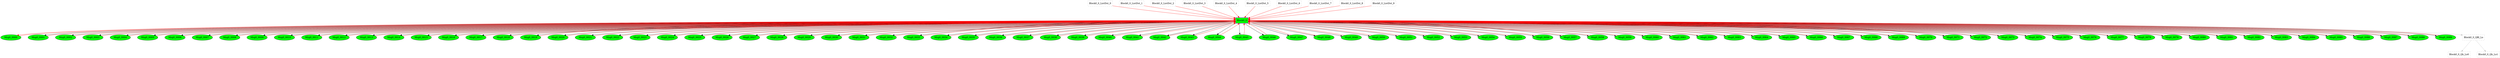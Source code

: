 digraph G {
graph [root="Demo",rankdir   = TB, nodesep           = 0.6, mindist     = 1.0, ranksep = 1.0, overlap = false]
node [style     = "filled", fillcolor = "white", color = "black"]
Block0_0[cpu="0", flags="0x0010a107", type="block", tperiod="100000000", pattern="AltDest0090", patentry="true", patexit="true", beamproc="undefined", bpentry="false", bpexit="false", qlo="true", qhi="false", qil="false", shape     = "rectangle", fillcolor = "green", penwidth=2, color = "darkorange3", penwidth=2, color = "purple"];
Msg0_0000[cpu="0", flags="0x00000102", type="tmsg", toffs="0", pattern="AltDest0090", patentry="false", patexit="false", beamproc="undefined", bpentry="false", bpexit="false", fid="1", gid="0", evtno="0", beamin="0", bpcstart="0", sid="0", bpid="0", reqnobeam="0", vacc="0", id="0x1000000000000000", par="0x0000000000000000", tef="0", shape     = "oval", fillcolor = "green"];
Msg0_0001[cpu="0", flags="0x00000102", type="tmsg", toffs="1111111", pattern="AltDest0090", patentry="false", patexit="false", beamproc="undefined", bpentry="false", bpexit="false", fid="1", gid="0", evtno="1", beamin="0", bpcstart="0", sid="0", bpid="0", reqnobeam="0", vacc="0", id="0x1000001000000000", par="0x0000000000000001", tef="0", shape     = "oval", fillcolor = "green"];
Msg0_0002[cpu="0", flags="0x00000102", type="tmsg", toffs="2222222", pattern="AltDest0090", patentry="false", patexit="false", beamproc="undefined", bpentry="false", bpexit="false", fid="1", gid="0", evtno="2", beamin="0", bpcstart="0", sid="0", bpid="0", reqnobeam="0", vacc="0", id="0x1000002000000000", par="0x0000000000000002", tef="0", shape     = "oval", fillcolor = "green"];
Msg0_0003[cpu="0", flags="0x00000102", type="tmsg", toffs="3333333", pattern="AltDest0090", patentry="false", patexit="false", beamproc="undefined", bpentry="false", bpexit="false", fid="1", gid="0", evtno="3", beamin="0", bpcstart="0", sid="0", bpid="0", reqnobeam="0", vacc="0", id="0x1000003000000000", par="0x0000000000000003", tef="0", shape     = "oval", fillcolor = "green"];
Msg0_0004[cpu="0", flags="0x00000102", type="tmsg", toffs="4444444", pattern="AltDest0090", patentry="false", patexit="false", beamproc="undefined", bpentry="false", bpexit="false", fid="1", gid="0", evtno="4", beamin="0", bpcstart="0", sid="0", bpid="0", reqnobeam="0", vacc="0", id="0x1000004000000000", par="0x0000000000000004", tef="0", shape     = "oval", fillcolor = "green"];
Msg0_0005[cpu="0", flags="0x00000102", type="tmsg", toffs="5555555", pattern="AltDest0090", patentry="false", patexit="false", beamproc="undefined", bpentry="false", bpexit="false", fid="1", gid="0", evtno="5", beamin="0", bpcstart="0", sid="0", bpid="0", reqnobeam="0", vacc="0", id="0x1000005000000000", par="0x0000000000000005", tef="0", shape     = "oval", fillcolor = "green"];
Msg0_0006[cpu="0", flags="0x00000102", type="tmsg", toffs="6666666", pattern="AltDest0090", patentry="false", patexit="false", beamproc="undefined", bpentry="false", bpexit="false", fid="1", gid="0", evtno="6", beamin="0", bpcstart="0", sid="0", bpid="0", reqnobeam="0", vacc="0", id="0x1000006000000000", par="0x0000000000000006", tef="0", shape     = "oval", fillcolor = "green"];
Msg0_0007[cpu="0", flags="0x00000102", type="tmsg", toffs="7777777", pattern="AltDest0090", patentry="false", patexit="false", beamproc="undefined", bpentry="false", bpexit="false", fid="1", gid="0", evtno="7", beamin="0", bpcstart="0", sid="0", bpid="0", reqnobeam="0", vacc="0", id="0x1000007000000000", par="0x0000000000000007", tef="0", shape     = "oval", fillcolor = "green"];
Msg0_0008[cpu="0", flags="0x00000102", type="tmsg", toffs="8888888", pattern="AltDest0090", patentry="false", patexit="false", beamproc="undefined", bpentry="false", bpexit="false", fid="1", gid="0", evtno="8", beamin="0", bpcstart="0", sid="0", bpid="0", reqnobeam="0", vacc="0", id="0x1000008000000000", par="0x0000000000000008", tef="0", shape     = "oval", fillcolor = "green"];
Msg0_0009[cpu="0", flags="0x00000102", type="tmsg", toffs="9999999", pattern="AltDest0090", patentry="false", patexit="false", beamproc="undefined", bpentry="false", bpexit="false", fid="1", gid="0", evtno="9", beamin="0", bpcstart="0", sid="0", bpid="0", reqnobeam="0", vacc="0", id="0x1000009000000000", par="0x0000000000000009", tef="0", shape     = "oval", fillcolor = "green"];
Msg0_0010[cpu="0", flags="0x00000102", type="tmsg", toffs="11111110", pattern="AltDest0090", patentry="false", patexit="false", beamproc="undefined", bpentry="false", bpexit="false", fid="1", gid="0", evtno="10", beamin="0", bpcstart="0", sid="0", bpid="0", reqnobeam="0", vacc="0", id="0x100000a000000000", par="0x000000000000000a", tef="0", shape     = "oval", fillcolor = "green"];
Msg0_0011[cpu="0", flags="0x00000102", type="tmsg", toffs="12222221", pattern="AltDest0090", patentry="false", patexit="false", beamproc="undefined", bpentry="false", bpexit="false", fid="1", gid="0", evtno="11", beamin="0", bpcstart="0", sid="0", bpid="0", reqnobeam="0", vacc="0", id="0x100000b000000000", par="0x000000000000000b", tef="0", shape     = "oval", fillcolor = "green"];
Msg0_0012[cpu="0", flags="0x00000102", type="tmsg", toffs="13333332", pattern="AltDest0090", patentry="false", patexit="false", beamproc="undefined", bpentry="false", bpexit="false", fid="1", gid="0", evtno="12", beamin="0", bpcstart="0", sid="0", bpid="0", reqnobeam="0", vacc="0", id="0x100000c000000000", par="0x000000000000000c", tef="0", shape     = "oval", fillcolor = "green"];
Msg0_0013[cpu="0", flags="0x00000102", type="tmsg", toffs="14444443", pattern="AltDest0090", patentry="false", patexit="false", beamproc="undefined", bpentry="false", bpexit="false", fid="1", gid="0", evtno="13", beamin="0", bpcstart="0", sid="0", bpid="0", reqnobeam="0", vacc="0", id="0x100000d000000000", par="0x000000000000000d", tef="0", shape     = "oval", fillcolor = "green"];
Msg0_0014[cpu="0", flags="0x00000102", type="tmsg", toffs="15555554", pattern="AltDest0090", patentry="false", patexit="false", beamproc="undefined", bpentry="false", bpexit="false", fid="1", gid="0", evtno="14", beamin="0", bpcstart="0", sid="0", bpid="0", reqnobeam="0", vacc="0", id="0x100000e000000000", par="0x000000000000000e", tef="0", shape     = "oval", fillcolor = "green"];
Msg0_0015[cpu="0", flags="0x00000102", type="tmsg", toffs="16666665", pattern="AltDest0090", patentry="false", patexit="false", beamproc="undefined", bpentry="false", bpexit="false", fid="1", gid="0", evtno="15", beamin="0", bpcstart="0", sid="0", bpid="0", reqnobeam="0", vacc="0", id="0x100000f000000000", par="0x000000000000000f", tef="0", shape     = "oval", fillcolor = "green"];
Msg0_0016[cpu="0", flags="0x00000102", type="tmsg", toffs="17777776", pattern="AltDest0090", patentry="false", patexit="false", beamproc="undefined", bpentry="false", bpexit="false", fid="1", gid="0", evtno="16", beamin="0", bpcstart="0", sid="0", bpid="0", reqnobeam="0", vacc="0", id="0x1000010000000000", par="0x0000000000000010", tef="0", shape     = "oval", fillcolor = "green"];
Msg0_0017[cpu="0", flags="0x00000102", type="tmsg", toffs="18888887", pattern="AltDest0090", patentry="false", patexit="false", beamproc="undefined", bpentry="false", bpexit="false", fid="1", gid="0", evtno="17", beamin="0", bpcstart="0", sid="0", bpid="0", reqnobeam="0", vacc="0", id="0x1000011000000000", par="0x0000000000000011", tef="0", shape     = "oval", fillcolor = "green"];
Msg0_0018[cpu="0", flags="0x00000102", type="tmsg", toffs="19999998", pattern="AltDest0090", patentry="false", patexit="false", beamproc="undefined", bpentry="false", bpexit="false", fid="1", gid="0", evtno="18", beamin="0", bpcstart="0", sid="0", bpid="0", reqnobeam="0", vacc="0", id="0x1000012000000000", par="0x0000000000000012", tef="0", shape     = "oval", fillcolor = "green"];
Msg0_0019[cpu="0", flags="0x00000102", type="tmsg", toffs="21111109", pattern="AltDest0090", patentry="false", patexit="false", beamproc="undefined", bpentry="false", bpexit="false", fid="1", gid="0", evtno="19", beamin="0", bpcstart="0", sid="0", bpid="0", reqnobeam="0", vacc="0", id="0x1000013000000000", par="0x0000000000000013", tef="0", shape     = "oval", fillcolor = "green"];
Msg0_0020[cpu="0", flags="0x00000102", type="tmsg", toffs="22222220", pattern="AltDest0090", patentry="false", patexit="false", beamproc="undefined", bpentry="false", bpexit="false", fid="1", gid="0", evtno="20", beamin="0", bpcstart="0", sid="0", bpid="0", reqnobeam="0", vacc="0", id="0x1000014000000000", par="0x0000000000000014", tef="0", shape     = "oval", fillcolor = "green"];
Msg0_0021[cpu="0", flags="0x00000102", type="tmsg", toffs="23333331", pattern="AltDest0090", patentry="false", patexit="false", beamproc="undefined", bpentry="false", bpexit="false", fid="1", gid="0", evtno="21", beamin="0", bpcstart="0", sid="0", bpid="0", reqnobeam="0", vacc="0", id="0x1000015000000000", par="0x0000000000000015", tef="0", shape     = "oval", fillcolor = "green"];
Msg0_0022[cpu="0", flags="0x00000102", type="tmsg", toffs="24444442", pattern="AltDest0090", patentry="false", patexit="false", beamproc="undefined", bpentry="false", bpexit="false", fid="1", gid="0", evtno="22", beamin="0", bpcstart="0", sid="0", bpid="0", reqnobeam="0", vacc="0", id="0x1000016000000000", par="0x0000000000000016", tef="0", shape     = "oval", fillcolor = "green"];
Msg0_0023[cpu="0", flags="0x00000102", type="tmsg", toffs="25555553", pattern="AltDest0090", patentry="false", patexit="false", beamproc="undefined", bpentry="false", bpexit="false", fid="1", gid="0", evtno="23", beamin="0", bpcstart="0", sid="0", bpid="0", reqnobeam="0", vacc="0", id="0x1000017000000000", par="0x0000000000000017", tef="0", shape     = "oval", fillcolor = "green"];
Msg0_0024[cpu="0", flags="0x00000102", type="tmsg", toffs="26666664", pattern="AltDest0090", patentry="false", patexit="false", beamproc="undefined", bpentry="false", bpexit="false", fid="1", gid="0", evtno="24", beamin="0", bpcstart="0", sid="0", bpid="0", reqnobeam="0", vacc="0", id="0x1000018000000000", par="0x0000000000000018", tef="0", shape     = "oval", fillcolor = "green"];
Msg0_0025[cpu="0", flags="0x00000102", type="tmsg", toffs="27777775", pattern="AltDest0090", patentry="false", patexit="false", beamproc="undefined", bpentry="false", bpexit="false", fid="1", gid="0", evtno="25", beamin="0", bpcstart="0", sid="0", bpid="0", reqnobeam="0", vacc="0", id="0x1000019000000000", par="0x0000000000000019", tef="0", shape     = "oval", fillcolor = "green"];
Msg0_0026[cpu="0", flags="0x00000102", type="tmsg", toffs="28888886", pattern="AltDest0090", patentry="false", patexit="false", beamproc="undefined", bpentry="false", bpexit="false", fid="1", gid="0", evtno="26", beamin="0", bpcstart="0", sid="0", bpid="0", reqnobeam="0", vacc="0", id="0x100001a000000000", par="0x000000000000001a", tef="0", shape     = "oval", fillcolor = "green"];
Msg0_0027[cpu="0", flags="0x00000102", type="tmsg", toffs="29999997", pattern="AltDest0090", patentry="false", patexit="false", beamproc="undefined", bpentry="false", bpexit="false", fid="1", gid="0", evtno="27", beamin="0", bpcstart="0", sid="0", bpid="0", reqnobeam="0", vacc="0", id="0x100001b000000000", par="0x000000000000001b", tef="0", shape     = "oval", fillcolor = "green"];
Msg0_0028[cpu="0", flags="0x00000102", type="tmsg", toffs="31111108", pattern="AltDest0090", patentry="false", patexit="false", beamproc="undefined", bpentry="false", bpexit="false", fid="1", gid="0", evtno="28", beamin="0", bpcstart="0", sid="0", bpid="0", reqnobeam="0", vacc="0", id="0x100001c000000000", par="0x000000000000001c", tef="0", shape     = "oval", fillcolor = "green"];
Msg0_0029[cpu="0", flags="0x00000102", type="tmsg", toffs="32222219", pattern="AltDest0090", patentry="false", patexit="false", beamproc="undefined", bpentry="false", bpexit="false", fid="1", gid="0", evtno="29", beamin="0", bpcstart="0", sid="0", bpid="0", reqnobeam="0", vacc="0", id="0x100001d000000000", par="0x000000000000001d", tef="0", shape     = "oval", fillcolor = "green"];
Msg0_0030[cpu="0", flags="0x00000102", type="tmsg", toffs="33333330", pattern="AltDest0090", patentry="false", patexit="false", beamproc="undefined", bpentry="false", bpexit="false", fid="1", gid="0", evtno="30", beamin="0", bpcstart="0", sid="0", bpid="0", reqnobeam="0", vacc="0", id="0x100001e000000000", par="0x000000000000001e", tef="0", shape     = "oval", fillcolor = "green"];
Msg0_0031[cpu="0", flags="0x00000102", type="tmsg", toffs="34444441", pattern="AltDest0090", patentry="false", patexit="false", beamproc="undefined", bpentry="false", bpexit="false", fid="1", gid="0", evtno="31", beamin="0", bpcstart="0", sid="0", bpid="0", reqnobeam="0", vacc="0", id="0x100001f000000000", par="0x000000000000001f", tef="0", shape     = "oval", fillcolor = "green"];
Msg0_0032[cpu="0", flags="0x00000102", type="tmsg", toffs="35555552", pattern="AltDest0090", patentry="false", patexit="false", beamproc="undefined", bpentry="false", bpexit="false", fid="1", gid="0", evtno="32", beamin="0", bpcstart="0", sid="0", bpid="0", reqnobeam="0", vacc="0", id="0x1000020000000000", par="0x0000000000000020", tef="0", shape     = "oval", fillcolor = "green"];
Msg0_0033[cpu="0", flags="0x00000102", type="tmsg", toffs="36666663", pattern="AltDest0090", patentry="false", patexit="false", beamproc="undefined", bpentry="false", bpexit="false", fid="1", gid="0", evtno="33", beamin="0", bpcstart="0", sid="0", bpid="0", reqnobeam="0", vacc="0", id="0x1000021000000000", par="0x0000000000000021", tef="0", shape     = "oval", fillcolor = "green"];
Msg0_0034[cpu="0", flags="0x00000102", type="tmsg", toffs="37777774", pattern="AltDest0090", patentry="false", patexit="false", beamproc="undefined", bpentry="false", bpexit="false", fid="1", gid="0", evtno="34", beamin="0", bpcstart="0", sid="0", bpid="0", reqnobeam="0", vacc="0", id="0x1000022000000000", par="0x0000000000000022", tef="0", shape     = "oval", fillcolor = "green"];
Msg0_0035[cpu="0", flags="0x00000102", type="tmsg", toffs="38888885", pattern="AltDest0090", patentry="false", patexit="false", beamproc="undefined", bpentry="false", bpexit="false", fid="1", gid="0", evtno="35", beamin="0", bpcstart="0", sid="0", bpid="0", reqnobeam="0", vacc="0", id="0x1000023000000000", par="0x0000000000000023", tef="0", shape     = "oval", fillcolor = "green"];
Msg0_0036[cpu="0", flags="0x00000102", type="tmsg", toffs="39999996", pattern="AltDest0090", patentry="false", patexit="false", beamproc="undefined", bpentry="false", bpexit="false", fid="1", gid="0", evtno="36", beamin="0", bpcstart="0", sid="0", bpid="0", reqnobeam="0", vacc="0", id="0x1000024000000000", par="0x0000000000000024", tef="0", shape     = "oval", fillcolor = "green"];
Msg0_0037[cpu="0", flags="0x00000102", type="tmsg", toffs="41111107", pattern="AltDest0090", patentry="false", patexit="false", beamproc="undefined", bpentry="false", bpexit="false", fid="1", gid="0", evtno="37", beamin="0", bpcstart="0", sid="0", bpid="0", reqnobeam="0", vacc="0", id="0x1000025000000000", par="0x0000000000000025", tef="0", shape     = "oval", fillcolor = "green"];
Msg0_0038[cpu="0", flags="0x00000102", type="tmsg", toffs="42222218", pattern="AltDest0090", patentry="false", patexit="false", beamproc="undefined", bpentry="false", bpexit="false", fid="1", gid="0", evtno="38", beamin="0", bpcstart="0", sid="0", bpid="0", reqnobeam="0", vacc="0", id="0x1000026000000000", par="0x0000000000000026", tef="0", shape     = "oval", fillcolor = "green"];
Msg0_0039[cpu="0", flags="0x00000102", type="tmsg", toffs="43333329", pattern="AltDest0090", patentry="false", patexit="false", beamproc="undefined", bpentry="false", bpexit="false", fid="1", gid="0", evtno="39", beamin="0", bpcstart="0", sid="0", bpid="0", reqnobeam="0", vacc="0", id="0x1000027000000000", par="0x0000000000000027", tef="0", shape     = "oval", fillcolor = "green"];
Msg0_0040[cpu="0", flags="0x00000102", type="tmsg", toffs="44444440", pattern="AltDest0090", patentry="false", patexit="false", beamproc="undefined", bpentry="false", bpexit="false", fid="1", gid="0", evtno="40", beamin="0", bpcstart="0", sid="0", bpid="0", reqnobeam="0", vacc="0", id="0x1000028000000000", par="0x0000000000000028", tef="0", shape     = "oval", fillcolor = "green"];
Msg0_0041[cpu="0", flags="0x00000102", type="tmsg", toffs="45555551", pattern="AltDest0090", patentry="false", patexit="false", beamproc="undefined", bpentry="false", bpexit="false", fid="1", gid="0", evtno="41", beamin="0", bpcstart="0", sid="0", bpid="0", reqnobeam="0", vacc="0", id="0x1000029000000000", par="0x0000000000000029", tef="0", shape     = "oval", fillcolor = "green"];
Msg0_0042[cpu="0", flags="0x00000102", type="tmsg", toffs="46666662", pattern="AltDest0090", patentry="false", patexit="false", beamproc="undefined", bpentry="false", bpexit="false", fid="1", gid="0", evtno="42", beamin="0", bpcstart="0", sid="0", bpid="0", reqnobeam="0", vacc="0", id="0x100002a000000000", par="0x000000000000002a", tef="0", shape     = "oval", fillcolor = "green"];
Msg0_0043[cpu="0", flags="0x00000102", type="tmsg", toffs="47777773", pattern="AltDest0090", patentry="false", patexit="false", beamproc="undefined", bpentry="false", bpexit="false", fid="1", gid="0", evtno="43", beamin="0", bpcstart="0", sid="0", bpid="0", reqnobeam="0", vacc="0", id="0x100002b000000000", par="0x000000000000002b", tef="0", shape     = "oval", fillcolor = "green"];
Msg0_0044[cpu="0", flags="0x00000102", type="tmsg", toffs="48888884", pattern="AltDest0090", patentry="false", patexit="false", beamproc="undefined", bpentry="false", bpexit="false", fid="1", gid="0", evtno="44", beamin="0", bpcstart="0", sid="0", bpid="0", reqnobeam="0", vacc="0", id="0x100002c000000000", par="0x000000000000002c", tef="0", shape     = "oval", fillcolor = "green"];
Msg0_0045[cpu="0", flags="0x00000102", type="tmsg", toffs="49999995", pattern="AltDest0090", patentry="false", patexit="false", beamproc="undefined", bpentry="false", bpexit="false", fid="1", gid="0", evtno="45", beamin="0", bpcstart="0", sid="0", bpid="0", reqnobeam="0", vacc="0", id="0x100002d000000000", par="0x000000000000002d", tef="0", shape     = "oval", fillcolor = "green"];
Msg0_0046[cpu="0", flags="0x00000102", type="tmsg", toffs="51111106", pattern="AltDest0090", patentry="false", patexit="false", beamproc="undefined", bpentry="false", bpexit="false", fid="1", gid="0", evtno="46", beamin="0", bpcstart="0", sid="0", bpid="0", reqnobeam="0", vacc="0", id="0x100002e000000000", par="0x000000000000002e", tef="0", shape     = "oval", fillcolor = "green"];
Msg0_0047[cpu="0", flags="0x00000102", type="tmsg", toffs="52222217", pattern="AltDest0090", patentry="false", patexit="false", beamproc="undefined", bpentry="false", bpexit="false", fid="1", gid="0", evtno="47", beamin="0", bpcstart="0", sid="0", bpid="0", reqnobeam="0", vacc="0", id="0x100002f000000000", par="0x000000000000002f", tef="0", shape     = "oval", fillcolor = "green"];
Msg0_0048[cpu="0", flags="0x00000102", type="tmsg", toffs="53333328", pattern="AltDest0090", patentry="false", patexit="false", beamproc="undefined", bpentry="false", bpexit="false", fid="1", gid="0", evtno="48", beamin="0", bpcstart="0", sid="0", bpid="0", reqnobeam="0", vacc="0", id="0x1000030000000000", par="0x0000000000000030", tef="0", shape     = "oval", fillcolor = "green"];
Msg0_0049[cpu="0", flags="0x00000102", type="tmsg", toffs="54444439", pattern="AltDest0090", patentry="false", patexit="false", beamproc="undefined", bpentry="false", bpexit="false", fid="1", gid="0", evtno="49", beamin="0", bpcstart="0", sid="0", bpid="0", reqnobeam="0", vacc="0", id="0x1000031000000000", par="0x0000000000000031", tef="0", shape     = "oval", fillcolor = "green"];
Msg0_0050[cpu="0", flags="0x00000102", type="tmsg", toffs="55555550", pattern="AltDest0090", patentry="false", patexit="false", beamproc="undefined", bpentry="false", bpexit="false", fid="1", gid="0", evtno="50", beamin="0", bpcstart="0", sid="0", bpid="0", reqnobeam="0", vacc="0", id="0x1000032000000000", par="0x0000000000000032", tef="0", shape     = "oval", fillcolor = "green"];
Msg0_0051[cpu="0", flags="0x00000102", type="tmsg", toffs="56666661", pattern="AltDest0090", patentry="false", patexit="false", beamproc="undefined", bpentry="false", bpexit="false", fid="1", gid="0", evtno="51", beamin="0", bpcstart="0", sid="0", bpid="0", reqnobeam="0", vacc="0", id="0x1000033000000000", par="0x0000000000000033", tef="0", shape     = "oval", fillcolor = "green"];
Msg0_0052[cpu="0", flags="0x00000102", type="tmsg", toffs="57777772", pattern="AltDest0090", patentry="false", patexit="false", beamproc="undefined", bpentry="false", bpexit="false", fid="1", gid="0", evtno="52", beamin="0", bpcstart="0", sid="0", bpid="0", reqnobeam="0", vacc="0", id="0x1000034000000000", par="0x0000000000000034", tef="0", shape     = "oval", fillcolor = "green"];
Msg0_0053[cpu="0", flags="0x00000102", type="tmsg", toffs="58888883", pattern="AltDest0090", patentry="false", patexit="false", beamproc="undefined", bpentry="false", bpexit="false", fid="1", gid="0", evtno="53", beamin="0", bpcstart="0", sid="0", bpid="0", reqnobeam="0", vacc="0", id="0x1000035000000000", par="0x0000000000000035", tef="0", shape     = "oval", fillcolor = "green"];
Msg0_0054[cpu="0", flags="0x00000102", type="tmsg", toffs="59999994", pattern="AltDest0090", patentry="false", patexit="false", beamproc="undefined", bpentry="false", bpexit="false", fid="1", gid="0", evtno="54", beamin="0", bpcstart="0", sid="0", bpid="0", reqnobeam="0", vacc="0", id="0x1000036000000000", par="0x0000000000000036", tef="0", shape     = "oval", fillcolor = "green"];
Msg0_0055[cpu="0", flags="0x00000102", type="tmsg", toffs="61111105", pattern="AltDest0090", patentry="false", patexit="false", beamproc="undefined", bpentry="false", bpexit="false", fid="1", gid="0", evtno="55", beamin="0", bpcstart="0", sid="0", bpid="0", reqnobeam="0", vacc="0", id="0x1000037000000000", par="0x0000000000000037", tef="0", shape     = "oval", fillcolor = "green"];
Msg0_0056[cpu="0", flags="0x00000102", type="tmsg", toffs="62222216", pattern="AltDest0090", patentry="false", patexit="false", beamproc="undefined", bpentry="false", bpexit="false", fid="1", gid="0", evtno="56", beamin="0", bpcstart="0", sid="0", bpid="0", reqnobeam="0", vacc="0", id="0x1000038000000000", par="0x0000000000000038", tef="0", shape     = "oval", fillcolor = "green"];
Msg0_0057[cpu="0", flags="0x00000102", type="tmsg", toffs="63333327", pattern="AltDest0090", patentry="false", patexit="false", beamproc="undefined", bpentry="false", bpexit="false", fid="1", gid="0", evtno="57", beamin="0", bpcstart="0", sid="0", bpid="0", reqnobeam="0", vacc="0", id="0x1000039000000000", par="0x0000000000000039", tef="0", shape     = "oval", fillcolor = "green"];
Msg0_0058[cpu="0", flags="0x00000102", type="tmsg", toffs="64444438", pattern="AltDest0090", patentry="false", patexit="false", beamproc="undefined", bpentry="false", bpexit="false", fid="1", gid="0", evtno="58", beamin="0", bpcstart="0", sid="0", bpid="0", reqnobeam="0", vacc="0", id="0x100003a000000000", par="0x000000000000003a", tef="0", shape     = "oval", fillcolor = "green"];
Msg0_0059[cpu="0", flags="0x00000102", type="tmsg", toffs="65555549", pattern="AltDest0090", patentry="false", patexit="false", beamproc="undefined", bpentry="false", bpexit="false", fid="1", gid="0", evtno="59", beamin="0", bpcstart="0", sid="0", bpid="0", reqnobeam="0", vacc="0", id="0x100003b000000000", par="0x000000000000003b", tef="0", shape     = "oval", fillcolor = "green"];
Msg0_0060[cpu="0", flags="0x00000102", type="tmsg", toffs="66666660", pattern="AltDest0090", patentry="false", patexit="false", beamproc="undefined", bpentry="false", bpexit="false", fid="1", gid="0", evtno="60", beamin="0", bpcstart="0", sid="0", bpid="0", reqnobeam="0", vacc="0", id="0x100003c000000000", par="0x000000000000003c", tef="0", shape     = "oval", fillcolor = "green"];
Msg0_0061[cpu="0", flags="0x00000102", type="tmsg", toffs="67777771", pattern="AltDest0090", patentry="false", patexit="false", beamproc="undefined", bpentry="false", bpexit="false", fid="1", gid="0", evtno="61", beamin="0", bpcstart="0", sid="0", bpid="0", reqnobeam="0", vacc="0", id="0x100003d000000000", par="0x000000000000003d", tef="0", shape     = "oval", fillcolor = "green"];
Msg0_0062[cpu="0", flags="0x00000102", type="tmsg", toffs="68888882", pattern="AltDest0090", patentry="false", patexit="false", beamproc="undefined", bpentry="false", bpexit="false", fid="1", gid="0", evtno="62", beamin="0", bpcstart="0", sid="0", bpid="0", reqnobeam="0", vacc="0", id="0x100003e000000000", par="0x000000000000003e", tef="0", shape     = "oval", fillcolor = "green"];
Msg0_0063[cpu="0", flags="0x00000102", type="tmsg", toffs="69999993", pattern="AltDest0090", patentry="false", patexit="false", beamproc="undefined", bpentry="false", bpexit="false", fid="1", gid="0", evtno="63", beamin="0", bpcstart="0", sid="0", bpid="0", reqnobeam="0", vacc="0", id="0x100003f000000000", par="0x000000000000003f", tef="0", shape     = "oval", fillcolor = "green"];
Msg0_0064[cpu="0", flags="0x00000102", type="tmsg", toffs="71111104", pattern="AltDest0090", patentry="false", patexit="false", beamproc="undefined", bpentry="false", bpexit="false", fid="1", gid="0", evtno="64", beamin="0", bpcstart="0", sid="0", bpid="0", reqnobeam="0", vacc="0", id="0x1000040000000000", par="0x0000000000000040", tef="0", shape     = "oval", fillcolor = "green"];
Msg0_0065[cpu="0", flags="0x00000102", type="tmsg", toffs="72222215", pattern="AltDest0090", patentry="false", patexit="false", beamproc="undefined", bpentry="false", bpexit="false", fid="1", gid="0", evtno="65", beamin="0", bpcstart="0", sid="0", bpid="0", reqnobeam="0", vacc="0", id="0x1000041000000000", par="0x0000000000000041", tef="0", shape     = "oval", fillcolor = "green"];
Msg0_0066[cpu="0", flags="0x00000102", type="tmsg", toffs="73333326", pattern="AltDest0090", patentry="false", patexit="false", beamproc="undefined", bpentry="false", bpexit="false", fid="1", gid="0", evtno="66", beamin="0", bpcstart="0", sid="0", bpid="0", reqnobeam="0", vacc="0", id="0x1000042000000000", par="0x0000000000000042", tef="0", shape     = "oval", fillcolor = "green"];
Msg0_0067[cpu="0", flags="0x00000102", type="tmsg", toffs="74444437", pattern="AltDest0090", patentry="false", patexit="false", beamproc="undefined", bpentry="false", bpexit="false", fid="1", gid="0", evtno="67", beamin="0", bpcstart="0", sid="0", bpid="0", reqnobeam="0", vacc="0", id="0x1000043000000000", par="0x0000000000000043", tef="0", shape     = "oval", fillcolor = "green"];
Msg0_0068[cpu="0", flags="0x00000102", type="tmsg", toffs="75555548", pattern="AltDest0090", patentry="false", patexit="false", beamproc="undefined", bpentry="false", bpexit="false", fid="1", gid="0", evtno="68", beamin="0", bpcstart="0", sid="0", bpid="0", reqnobeam="0", vacc="0", id="0x1000044000000000", par="0x0000000000000044", tef="0", shape     = "oval", fillcolor = "green"];
Msg0_0069[cpu="0", flags="0x00000102", type="tmsg", toffs="76666659", pattern="AltDest0090", patentry="false", patexit="false", beamproc="undefined", bpentry="false", bpexit="false", fid="1", gid="0", evtno="69", beamin="0", bpcstart="0", sid="0", bpid="0", reqnobeam="0", vacc="0", id="0x1000045000000000", par="0x0000000000000045", tef="0", shape     = "oval", fillcolor = "green"];
Msg0_0070[cpu="0", flags="0x00000102", type="tmsg", toffs="77777770", pattern="AltDest0090", patentry="false", patexit="false", beamproc="undefined", bpentry="false", bpexit="false", fid="1", gid="0", evtno="70", beamin="0", bpcstart="0", sid="0", bpid="0", reqnobeam="0", vacc="0", id="0x1000046000000000", par="0x0000000000000046", tef="0", shape     = "oval", fillcolor = "green"];
Msg0_0071[cpu="0", flags="0x00000102", type="tmsg", toffs="78888881", pattern="AltDest0090", patentry="false", patexit="false", beamproc="undefined", bpentry="false", bpexit="false", fid="1", gid="0", evtno="71", beamin="0", bpcstart="0", sid="0", bpid="0", reqnobeam="0", vacc="0", id="0x1000047000000000", par="0x0000000000000047", tef="0", shape     = "oval", fillcolor = "green"];
Msg0_0072[cpu="0", flags="0x00000102", type="tmsg", toffs="79999992", pattern="AltDest0090", patentry="false", patexit="false", beamproc="undefined", bpentry="false", bpexit="false", fid="1", gid="0", evtno="72", beamin="0", bpcstart="0", sid="0", bpid="0", reqnobeam="0", vacc="0", id="0x1000048000000000", par="0x0000000000000048", tef="0", shape     = "oval", fillcolor = "green"];
Msg0_0073[cpu="0", flags="0x00000102", type="tmsg", toffs="81111103", pattern="AltDest0090", patentry="false", patexit="false", beamproc="undefined", bpentry="false", bpexit="false", fid="1", gid="0", evtno="73", beamin="0", bpcstart="0", sid="0", bpid="0", reqnobeam="0", vacc="0", id="0x1000049000000000", par="0x0000000000000049", tef="0", shape     = "oval", fillcolor = "green"];
Msg0_0074[cpu="0", flags="0x00000102", type="tmsg", toffs="82222214", pattern="AltDest0090", patentry="false", patexit="false", beamproc="undefined", bpentry="false", bpexit="false", fid="1", gid="0", evtno="74", beamin="0", bpcstart="0", sid="0", bpid="0", reqnobeam="0", vacc="0", id="0x100004a000000000", par="0x000000000000004a", tef="0", shape     = "oval", fillcolor = "green"];
Msg0_0075[cpu="0", flags="0x00000102", type="tmsg", toffs="83333325", pattern="AltDest0090", patentry="false", patexit="false", beamproc="undefined", bpentry="false", bpexit="false", fid="1", gid="0", evtno="75", beamin="0", bpcstart="0", sid="0", bpid="0", reqnobeam="0", vacc="0", id="0x100004b000000000", par="0x000000000000004b", tef="0", shape     = "oval", fillcolor = "green"];
Msg0_0076[cpu="0", flags="0x00000102", type="tmsg", toffs="84444436", pattern="AltDest0090", patentry="false", patexit="false", beamproc="undefined", bpentry="false", bpexit="false", fid="1", gid="0", evtno="76", beamin="0", bpcstart="0", sid="0", bpid="0", reqnobeam="0", vacc="0", id="0x100004c000000000", par="0x000000000000004c", tef="0", shape     = "oval", fillcolor = "green"];
Msg0_0077[cpu="0", flags="0x00000102", type="tmsg", toffs="85555547", pattern="AltDest0090", patentry="false", patexit="false", beamproc="undefined", bpentry="false", bpexit="false", fid="1", gid="0", evtno="77", beamin="0", bpcstart="0", sid="0", bpid="0", reqnobeam="0", vacc="0", id="0x100004d000000000", par="0x000000000000004d", tef="0", shape     = "oval", fillcolor = "green"];
Msg0_0078[cpu="0", flags="0x00000102", type="tmsg", toffs="86666658", pattern="AltDest0090", patentry="false", patexit="false", beamproc="undefined", bpentry="false", bpexit="false", fid="1", gid="0", evtno="78", beamin="0", bpcstart="0", sid="0", bpid="0", reqnobeam="0", vacc="0", id="0x100004e000000000", par="0x000000000000004e", tef="0", shape     = "oval", fillcolor = "green"];
Msg0_0079[cpu="0", flags="0x00000102", type="tmsg", toffs="87777769", pattern="AltDest0090", patentry="false", patexit="false", beamproc="undefined", bpentry="false", bpexit="false", fid="1", gid="0", evtno="79", beamin="0", bpcstart="0", sid="0", bpid="0", reqnobeam="0", vacc="0", id="0x100004f000000000", par="0x000000000000004f", tef="0", shape     = "oval", fillcolor = "green"];
Msg0_0080[cpu="0", flags="0x00000102", type="tmsg", toffs="88888880", pattern="AltDest0090", patentry="false", patexit="false", beamproc="undefined", bpentry="false", bpexit="false", fid="1", gid="0", evtno="80", beamin="0", bpcstart="0", sid="0", bpid="0", reqnobeam="0", vacc="0", id="0x1000050000000000", par="0x0000000000000050", tef="0", shape     = "oval", fillcolor = "green"];
Msg0_0081[cpu="0", flags="0x00000102", type="tmsg", toffs="89999991", pattern="AltDest0090", patentry="false", patexit="false", beamproc="undefined", bpentry="false", bpexit="false", fid="1", gid="0", evtno="81", beamin="0", bpcstart="0", sid="0", bpid="0", reqnobeam="0", vacc="0", id="0x1000051000000000", par="0x0000000000000051", tef="0", shape     = "oval", fillcolor = "green"];
Msg0_0082[cpu="0", flags="0x00000102", type="tmsg", toffs="91111102", pattern="AltDest0090", patentry="false", patexit="false", beamproc="undefined", bpentry="false", bpexit="false", fid="1", gid="0", evtno="82", beamin="0", bpcstart="0", sid="0", bpid="0", reqnobeam="0", vacc="0", id="0x1000052000000000", par="0x0000000000000052", tef="0", shape     = "oval", fillcolor = "green"];
Msg0_0083[cpu="0", flags="0x00000102", type="tmsg", toffs="92222213", pattern="AltDest0090", patentry="false", patexit="false", beamproc="undefined", bpentry="false", bpexit="false", fid="1", gid="0", evtno="83", beamin="0", bpcstart="0", sid="0", bpid="0", reqnobeam="0", vacc="0", id="0x1000053000000000", par="0x0000000000000053", tef="0", shape     = "oval", fillcolor = "green"];
Msg0_0084[cpu="0", flags="0x00000102", type="tmsg", toffs="93333324", pattern="AltDest0090", patentry="false", patexit="false", beamproc="undefined", bpentry="false", bpexit="false", fid="1", gid="0", evtno="84", beamin="0", bpcstart="0", sid="0", bpid="0", reqnobeam="0", vacc="0", id="0x1000054000000000", par="0x0000000000000054", tef="0", shape     = "oval", fillcolor = "green"];
Msg0_0085[cpu="0", flags="0x00000102", type="tmsg", toffs="94444435", pattern="AltDest0090", patentry="false", patexit="false", beamproc="undefined", bpentry="false", bpexit="false", fid="1", gid="0", evtno="85", beamin="0", bpcstart="0", sid="0", bpid="0", reqnobeam="0", vacc="0", id="0x1000055000000000", par="0x0000000000000055", tef="0", shape     = "oval", fillcolor = "green"];
Msg0_0086[cpu="0", flags="0x00000102", type="tmsg", toffs="95555546", pattern="AltDest0090", patentry="false", patexit="false", beamproc="undefined", bpentry="false", bpexit="false", fid="1", gid="0", evtno="86", beamin="0", bpcstart="0", sid="0", bpid="0", reqnobeam="0", vacc="0", id="0x1000056000000000", par="0x0000000000000056", tef="0", shape     = "oval", fillcolor = "green"];
Msg0_0087[cpu="0", flags="0x00000102", type="tmsg", toffs="96666657", pattern="AltDest0090", patentry="false", patexit="false", beamproc="undefined", bpentry="false", bpexit="false", fid="1", gid="0", evtno="87", beamin="0", bpcstart="0", sid="0", bpid="0", reqnobeam="0", vacc="0", id="0x1000057000000000", par="0x0000000000000057", tef="0", shape     = "oval", fillcolor = "green"];
Msg0_0088[cpu="0", flags="0x00000102", type="tmsg", toffs="97777768", pattern="AltDest0090", patentry="false", patexit="false", beamproc="undefined", bpentry="false", bpexit="false", fid="1", gid="0", evtno="88", beamin="0", bpcstart="0", sid="0", bpid="0", reqnobeam="0", vacc="0", id="0x1000058000000000", par="0x0000000000000058", tef="0", shape     = "oval", fillcolor = "green"];
Msg0_0089[cpu="0", flags="0x00000102", type="tmsg", toffs="98888879", pattern="AltDest0090", patentry="false", patexit="false", beamproc="undefined", bpentry="false", bpexit="false", fid="1", gid="0", evtno="89", beamin="0", bpcstart="0", sid="0", bpid="0", reqnobeam="0", vacc="0", id="0x1000059000000000", par="0x0000000000000059", tef="0", shape     = "oval", fillcolor = "green"];
Block0_0_QBl_Lo[cpu="0", flags="0x00000009", type="qinfo", shape = "rectangle", color = "gray", style = "dashed, filled"];
Block0_0_Qb_Lo0[cpu="0", flags="0x0000000a", type="qbuf", shape = "rectangle", color = "gray", style = "dashed, filled"];
Block0_0_Qb_Lo1[cpu="0", flags="0x0000000a", type="qbuf", shape = "rectangle", color = "gray", style = "dashed, filled"];
Block0_0_ListDst_0[cpu="0", flags="0x0000000c", type="listdst", shape = "rectangle", color = "gray", style = "dashed, filled"];
Block0_0_ListDst_1[cpu="0", flags="0x0000000c", type="listdst", shape = "rectangle", color = "gray", style = "dashed, filled"];
Block0_0_ListDst_2[cpu="0", flags="0x0000000c", type="listdst", shape = "rectangle", color = "gray", style = "dashed, filled"];
Block0_0_ListDst_3[cpu="0", flags="0x0000000c", type="listdst", shape = "rectangle", color = "gray", style = "dashed, filled"];
Block0_0_ListDst_4[cpu="0", flags="0x0000000c", type="listdst", shape = "rectangle", color = "gray", style = "dashed, filled"];
Block0_0_ListDst_5[cpu="0", flags="0x0000000c", type="listdst", shape = "rectangle", color = "gray", style = "dashed, filled"];
Block0_0_ListDst_6[cpu="0", flags="0x0000000c", type="listdst", shape = "rectangle", color = "gray", style = "dashed, filled"];
Block0_0_ListDst_7[cpu="0", flags="0x0000000c", type="listdst", shape = "rectangle", color = "gray", style = "dashed, filled"];
Block0_0_ListDst_8[cpu="0", flags="0x0000000c", type="listdst", shape = "rectangle", color = "gray", style = "dashed, filled"];
Block0_0_ListDst_9[cpu="0", flags="0x0000000c", type="listdst", shape = "rectangle", color = "gray", style = "dashed, filled"];
Msg0_0089->Block0_0 [type="defdst", color = "red"];
Msg0_0088->Block0_0 [type="defdst", color = "red"];
Msg0_0021->Block0_0 [type="defdst", color = "red"];
Msg0_0087->Block0_0 [type="defdst", color = "red"];
Msg0_0020->Block0_0 [type="defdst", color = "red"];
Msg0_0086->Block0_0 [type="defdst", color = "red"];
Msg0_0004->Block0_0 [type="defdst", color = "red"];
Msg0_0085->Block0_0 [type="defdst", color = "red"];
Msg0_0007->Block0_0 [type="defdst", color = "red"];
Msg0_0084->Block0_0 [type="defdst", color = "red"];
Msg0_0005->Block0_0 [type="defdst", color = "red"];
Msg0_0082->Block0_0 [type="defdst", color = "red"];
Msg0_0081->Block0_0 [type="defdst", color = "red"];
Msg0_0003->Block0_0 [type="defdst", color = "red"];
Msg0_0080->Block0_0 [type="defdst", color = "red"];
Msg0_0051->Block0_0 [type="defdst", color = "red"];
Msg0_0079->Block0_0 [type="defdst", color = "red"];
Msg0_0039->Block0_0 [type="defdst", color = "red"];
Msg0_0050->Block0_0 [type="defdst", color = "red"];
Msg0_0078->Block0_0 [type="defdst", color = "red"];
Msg0_0075->Block0_0 [type="defdst", color = "red"];
Msg0_0074->Block0_0 [type="defdst", color = "red"];
Msg0_0073->Block0_0 [type="defdst", color = "red"];
Msg0_0072->Block0_0 [type="defdst", color = "red"];
Msg0_0059->Block0_0 [type="defdst", color = "red"];
Block0_0->Msg0_0000 [type="defdst", color = "red"];
Block0_0->Block0_0_QBl_Lo [type="priolo", color = "gray"];
Msg0_0071->Block0_0 [type="defdst", color = "red"];
Msg0_0069->Block0_0 [type="defdst", color = "red"];
Msg0_0068->Block0_0 [type="defdst", color = "red"];
Msg0_0076->Block0_0 [type="defdst", color = "red"];
Msg0_0065->Block0_0 [type="defdst", color = "red"];
Msg0_0064->Block0_0 [type="defdst", color = "red"];
Msg0_0063->Block0_0 [type="defdst", color = "red"];
Msg0_0062->Block0_0 [type="defdst", color = "red"];
Msg0_0061->Block0_0 [type="defdst", color = "red"];
Msg0_0060->Block0_0 [type="defdst", color = "red"];
Msg0_0056->Block0_0 [type="defdst", color = "red"];
Msg0_0055->Block0_0 [type="defdst", color = "red"];
Msg0_0045->Block0_0 [type="defdst", color = "red"];
Msg0_0000->Block0_0 [type="defdst", color = "red"];
Msg0_0028->Block0_0 [type="defdst", color = "red"];
Msg0_0002->Block0_0 [type="defdst", color = "red"];
Msg0_0083->Block0_0 [type="defdst", color = "red"];
Msg0_0001->Block0_0 [type="defdst", color = "red"];
Msg0_0008->Block0_0 [type="defdst", color = "red"];
Msg0_0049->Block0_0 [type="defdst", color = "red"];
Msg0_0038->Block0_0 [type="defdst", color = "red"];
Msg0_0053->Block0_0 [type="defdst", color = "red"];
Msg0_0016->Block0_0 [type="defdst", color = "red"];
Msg0_0014->Block0_0 [type="defdst", color = "red"];
Msg0_0006->Block0_0 [type="defdst", color = "red"];
Msg0_0027->Block0_0 [type="defdst", color = "red"];
Msg0_0048->Block0_0 [type="defdst", color = "red"];
Msg0_0017->Block0_0 [type="defdst", color = "red"];
Msg0_0047->Block0_0 [type="defdst", color = "red"];
Msg0_0066->Block0_0 [type="defdst", color = "red"];
Msg0_0058->Block0_0 [type="defdst", color = "red"];
Msg0_0070->Block0_0 [type="defdst", color = "red"];
Msg0_0044->Block0_0 [type="defdst", color = "red"];
Msg0_0009->Block0_0 [type="defdst", color = "red"];
Msg0_0067->Block0_0 [type="defdst", color = "red"];
Msg0_0077->Block0_0 [type="defdst", color = "red"];
Msg0_0010->Block0_0 [type="defdst", color = "red"];
Msg0_0011->Block0_0 [type="defdst", color = "red"];
Msg0_0012->Block0_0 [type="defdst", color = "red"];
Msg0_0013->Block0_0 [type="defdst", color = "red"];
Msg0_0015->Block0_0 [type="defdst", color = "red"];
Msg0_0022->Block0_0 [type="defdst", color = "red"];
Msg0_0034->Block0_0 [type="defdst", color = "red"];
Msg0_0023->Block0_0 [type="defdst", color = "red"];
Msg0_0030->Block0_0 [type="defdst", color = "red"];
Msg0_0024->Block0_0 [type="defdst", color = "red"];
Msg0_0037->Block0_0 [type="defdst", color = "red"];
Msg0_0052->Block0_0 [type="defdst", color = "red"];
Msg0_0025->Block0_0 [type="defdst", color = "red"];
Msg0_0036->Block0_0 [type="defdst", color = "red"];
Msg0_0041->Block0_0 [type="defdst", color = "red"];
Msg0_0026->Block0_0 [type="defdst", color = "red"];
Msg0_0046->Block0_0 [type="defdst", color = "red"];
Msg0_0033->Block0_0 [type="defdst", color = "red"];
Msg0_0029->Block0_0 [type="defdst", color = "red"];
Msg0_0031->Block0_0 [type="defdst", color = "red"];
Msg0_0032->Block0_0 [type="defdst", color = "red"];
Msg0_0035->Block0_0 [type="defdst", color = "red"];
Msg0_0018->Block0_0 [type="defdst", color = "red"];
Msg0_0019->Block0_0 [type="defdst", color = "red"];
Msg0_0057->Block0_0 [type="defdst", color = "red"];
Msg0_0054->Block0_0 [type="defdst", color = "red"];
Msg0_0040->Block0_0 [type="defdst", color = "red"];
Msg0_0042->Block0_0 [type="defdst", color = "red"];
Msg0_0043->Block0_0 [type="defdst", color = "red"];
Block0_0_ListDst_4->Block0_0 [type="defdst", color = "red"];
Block0_0->Msg0_0037 [type="altdst", color = "black"];
Block0_0->Msg0_0038 [type="altdst", color = "black"];
Block0_0->Msg0_0039 [type="altdst", color = "black"];
Block0_0->Msg0_0040 [type="altdst", color = "black"];
Block0_0->Msg0_0041 [type="altdst", color = "black"];
Block0_0->Msg0_0042 [type="altdst", color = "black"];
Block0_0->Msg0_0043 [type="altdst", color = "black"];
Block0_0->Msg0_0044 [type="altdst", color = "black"];
Block0_0->Msg0_0045 [type="altdst", color = "black"];
Block0_0_ListDst_7->Block0_0 [type="defdst", color = "red"];
Block0_0->Msg0_0064 [type="altdst", color = "black"];
Block0_0->Msg0_0065 [type="altdst", color = "black"];
Block0_0->Msg0_0066 [type="altdst", color = "black"];
Block0_0->Msg0_0067 [type="altdst", color = "black"];
Block0_0->Msg0_0068 [type="altdst", color = "black"];
Block0_0->Msg0_0069 [type="altdst", color = "black"];
Block0_0->Msg0_0070 [type="altdst", color = "black"];
Block0_0->Msg0_0071 [type="altdst", color = "black"];
Block0_0->Msg0_0072 [type="altdst", color = "black"];
Block0_0_QBl_Lo->Block0_0_Qb_Lo0 [type="meta", color = "gray"];
Block0_0_QBl_Lo->Block0_0_Qb_Lo1 [type="meta", color = "gray"];
Block0_0_ListDst_5->Block0_0 [type="defdst", color = "red"];
Block0_0->Msg0_0046 [type="altdst", color = "black"];
Block0_0->Msg0_0047 [type="altdst", color = "black"];
Block0_0->Msg0_0048 [type="altdst", color = "black"];
Block0_0->Msg0_0049 [type="altdst", color = "black"];
Block0_0->Msg0_0050 [type="altdst", color = "black"];
Block0_0->Msg0_0051 [type="altdst", color = "black"];
Block0_0->Msg0_0052 [type="altdst", color = "black"];
Block0_0->Msg0_0053 [type="altdst", color = "black"];
Block0_0->Msg0_0054 [type="altdst", color = "black"];
Block0_0_ListDst_6->Block0_0 [type="defdst", color = "red"];
Block0_0->Msg0_0055 [type="altdst", color = "black"];
Block0_0->Msg0_0056 [type="altdst", color = "black"];
Block0_0->Msg0_0057 [type="altdst", color = "black"];
Block0_0->Msg0_0058 [type="altdst", color = "black"];
Block0_0->Msg0_0059 [type="altdst", color = "black"];
Block0_0->Msg0_0060 [type="altdst", color = "black"];
Block0_0->Msg0_0061 [type="altdst", color = "black"];
Block0_0->Msg0_0062 [type="altdst", color = "black"];
Block0_0->Msg0_0063 [type="altdst", color = "black"];
Block0_0_ListDst_1->Block0_0 [type="defdst", color = "red"];
Block0_0->Msg0_0010 [type="altdst", color = "black"];
Block0_0->Msg0_0011 [type="altdst", color = "black"];
Block0_0->Msg0_0012 [type="altdst", color = "black"];
Block0_0->Msg0_0013 [type="altdst", color = "black"];
Block0_0->Msg0_0014 [type="altdst", color = "black"];
Block0_0->Msg0_0015 [type="altdst", color = "black"];
Block0_0->Msg0_0016 [type="altdst", color = "black"];
Block0_0->Msg0_0017 [type="altdst", color = "black"];
Block0_0->Msg0_0018 [type="altdst", color = "black"];
Block0_0_ListDst_0->Block0_0 [type="defdst", color = "red"];
Block0_0->Msg0_0002 [type="altdst", color = "black"];
Block0_0->Msg0_0003 [type="altdst", color = "black"];
Block0_0->Msg0_0004 [type="altdst", color = "black"];
Block0_0->Msg0_0005 [type="altdst", color = "black"];
Block0_0->Msg0_0006 [type="altdst", color = "black"];
Block0_0->Msg0_0007 [type="altdst", color = "black"];
Block0_0->Msg0_0008 [type="altdst", color = "black"];
Block0_0->Msg0_0009 [type="altdst", color = "black"];
Block0_0_ListDst_2->Block0_0 [type="defdst", color = "red"];
Block0_0->Msg0_0019 [type="altdst", color = "black"];
Block0_0->Msg0_0020 [type="altdst", color = "black"];
Block0_0->Msg0_0021 [type="altdst", color = "black"];
Block0_0->Msg0_0022 [type="altdst", color = "black"];
Block0_0->Msg0_0023 [type="altdst", color = "black"];
Block0_0->Msg0_0024 [type="altdst", color = "black"];
Block0_0->Msg0_0025 [type="altdst", color = "black"];
Block0_0->Msg0_0026 [type="altdst", color = "black"];
Block0_0->Msg0_0027 [type="altdst", color = "black"];
Block0_0_ListDst_3->Block0_0 [type="defdst", color = "red"];
Block0_0->Msg0_0028 [type="altdst", color = "black"];
Block0_0->Msg0_0029 [type="altdst", color = "black"];
Block0_0->Msg0_0030 [type="altdst", color = "black"];
Block0_0->Msg0_0031 [type="altdst", color = "black"];
Block0_0->Msg0_0032 [type="altdst", color = "black"];
Block0_0->Msg0_0033 [type="altdst", color = "black"];
Block0_0->Msg0_0034 [type="altdst", color = "black"];
Block0_0->Msg0_0035 [type="altdst", color = "black"];
Block0_0->Msg0_0036 [type="altdst", color = "black"];
Block0_0_ListDst_8->Block0_0 [type="defdst", color = "red"];
Block0_0->Msg0_0073 [type="altdst", color = "black"];
Block0_0->Msg0_0074 [type="altdst", color = "black"];
Block0_0->Msg0_0075 [type="altdst", color = "black"];
Block0_0->Msg0_0076 [type="altdst", color = "black"];
Block0_0->Msg0_0077 [type="altdst", color = "black"];
Block0_0->Msg0_0078 [type="altdst", color = "black"];
Block0_0->Msg0_0079 [type="altdst", color = "black"];
Block0_0->Msg0_0080 [type="altdst", color = "black"];
Block0_0->Msg0_0081 [type="altdst", color = "black"];
Block0_0_ListDst_9->Block0_0 [type="defdst", color = "red"];
Block0_0->Msg0_0082 [type="altdst", color = "black"];
Block0_0->Msg0_0083 [type="altdst", color = "black"];
Block0_0->Msg0_0084 [type="altdst", color = "black"];
Block0_0->Msg0_0085 [type="altdst", color = "black"];
Block0_0->Msg0_0086 [type="altdst", color = "black"];
Block0_0->Msg0_0087 [type="altdst", color = "black"];
Block0_0->Msg0_0088 [type="altdst", color = "black"];
Block0_0->Msg0_0089 [type="altdst", color = "black"];
Block0_0->Msg0_0001 [type="altdst", color = "black"];
}
